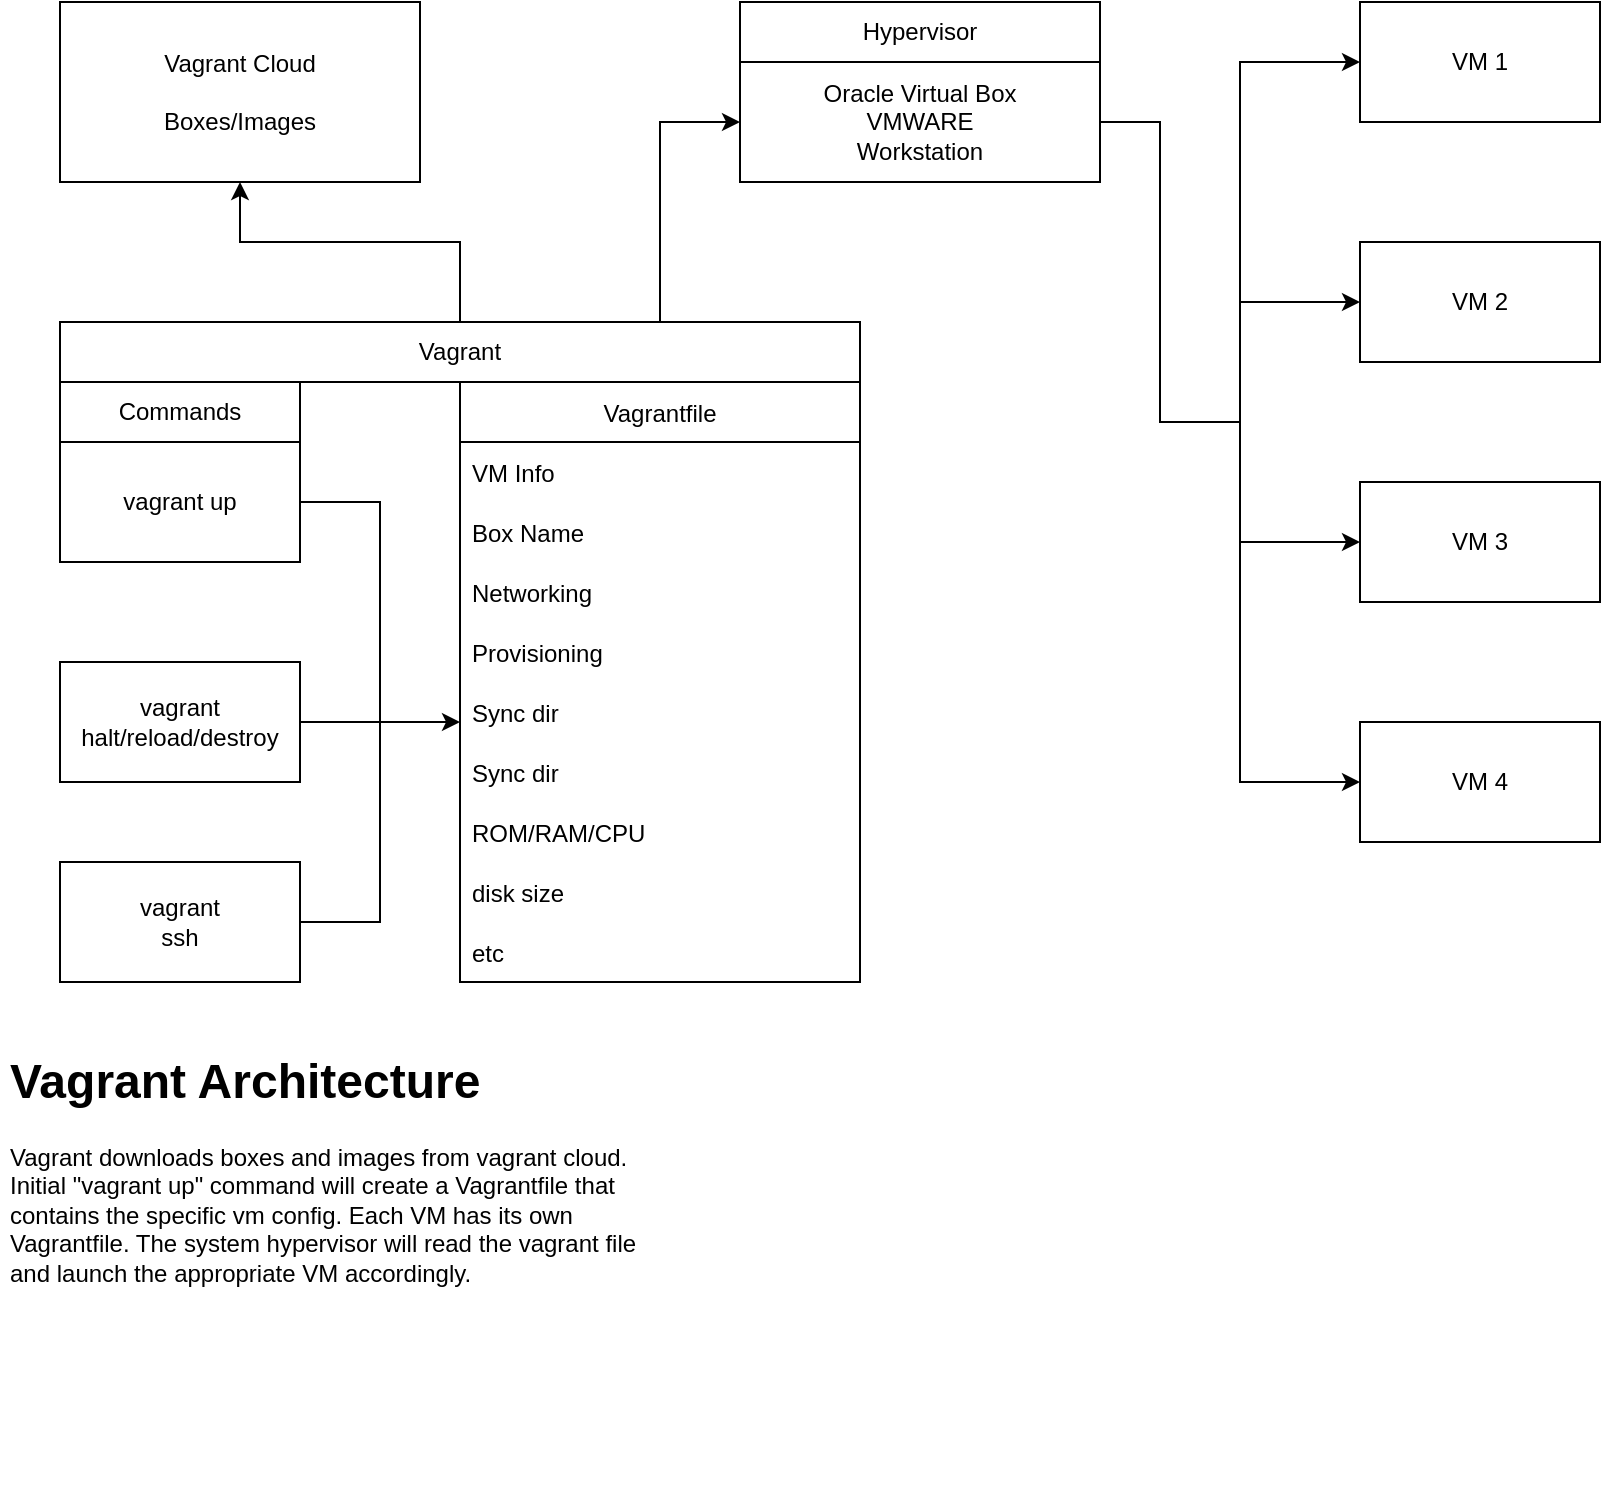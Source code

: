 <mxfile version="20.2.2" type="github">
  <diagram id="lNi8crIG6LIU0fvOqJUk" name="Page-1">
    <mxGraphModel dx="1483" dy="827" grid="1" gridSize="10" guides="1" tooltips="1" connect="1" arrows="1" fold="1" page="1" pageScale="1" pageWidth="850" pageHeight="1100" math="0" shadow="0">
      <root>
        <mxCell id="0" />
        <mxCell id="1" parent="0" />
        <mxCell id="xdOpCrKZMvZhI92nw0Gc-2" value="Vagrant Cloud&lt;br&gt;&lt;br&gt;Boxes/Images" style="rounded=0;whiteSpace=wrap;html=1;" vertex="1" parent="1">
          <mxGeometry x="40" y="40" width="180" height="90" as="geometry" />
        </mxCell>
        <mxCell id="xdOpCrKZMvZhI92nw0Gc-3" value="Vagrant" style="rounded=0;whiteSpace=wrap;html=1;" vertex="1" parent="1">
          <mxGeometry x="40" y="200" width="400" height="30" as="geometry" />
        </mxCell>
        <mxCell id="xdOpCrKZMvZhI92nw0Gc-4" value="vagrant up" style="rounded=0;whiteSpace=wrap;html=1;" vertex="1" parent="1">
          <mxGeometry x="40" y="260" width="120" height="60" as="geometry" />
        </mxCell>
        <mxCell id="xdOpCrKZMvZhI92nw0Gc-5" value="vagrant&lt;br&gt;halt/reload/destroy" style="rounded=0;whiteSpace=wrap;html=1;" vertex="1" parent="1">
          <mxGeometry x="40" y="370" width="120" height="60" as="geometry" />
        </mxCell>
        <mxCell id="xdOpCrKZMvZhI92nw0Gc-6" value="vagrant&lt;br&gt;ssh" style="rounded=0;whiteSpace=wrap;html=1;" vertex="1" parent="1">
          <mxGeometry x="40" y="470" width="120" height="60" as="geometry" />
        </mxCell>
        <mxCell id="xdOpCrKZMvZhI92nw0Gc-7" value="Vagrantfile" style="swimlane;fontStyle=0;childLayout=stackLayout;horizontal=1;startSize=30;horizontalStack=0;resizeParent=1;resizeParentMax=0;resizeLast=0;collapsible=1;marginBottom=0;" vertex="1" parent="1">
          <mxGeometry x="240" y="230" width="200" height="300" as="geometry" />
        </mxCell>
        <mxCell id="xdOpCrKZMvZhI92nw0Gc-8" value="VM Info" style="text;strokeColor=none;fillColor=none;align=left;verticalAlign=middle;spacingLeft=4;spacingRight=4;overflow=hidden;points=[[0,0.5],[1,0.5]];portConstraint=eastwest;rotatable=0;" vertex="1" parent="xdOpCrKZMvZhI92nw0Gc-7">
          <mxGeometry y="30" width="200" height="30" as="geometry" />
        </mxCell>
        <mxCell id="xdOpCrKZMvZhI92nw0Gc-9" value="Box Name" style="text;strokeColor=none;fillColor=none;align=left;verticalAlign=middle;spacingLeft=4;spacingRight=4;overflow=hidden;points=[[0,0.5],[1,0.5]];portConstraint=eastwest;rotatable=0;" vertex="1" parent="xdOpCrKZMvZhI92nw0Gc-7">
          <mxGeometry y="60" width="200" height="30" as="geometry" />
        </mxCell>
        <mxCell id="xdOpCrKZMvZhI92nw0Gc-10" value="Networking" style="text;strokeColor=none;fillColor=none;align=left;verticalAlign=middle;spacingLeft=4;spacingRight=4;overflow=hidden;points=[[0,0.5],[1,0.5]];portConstraint=eastwest;rotatable=0;" vertex="1" parent="xdOpCrKZMvZhI92nw0Gc-7">
          <mxGeometry y="90" width="200" height="30" as="geometry" />
        </mxCell>
        <mxCell id="xdOpCrKZMvZhI92nw0Gc-11" value="Provisioning" style="text;strokeColor=none;fillColor=none;align=left;verticalAlign=middle;spacingLeft=4;spacingRight=4;overflow=hidden;points=[[0,0.5],[1,0.5]];portConstraint=eastwest;rotatable=0;" vertex="1" parent="xdOpCrKZMvZhI92nw0Gc-7">
          <mxGeometry y="120" width="200" height="30" as="geometry" />
        </mxCell>
        <mxCell id="xdOpCrKZMvZhI92nw0Gc-12" value="Sync dir" style="text;strokeColor=none;fillColor=none;align=left;verticalAlign=middle;spacingLeft=4;spacingRight=4;overflow=hidden;points=[[0,0.5],[1,0.5]];portConstraint=eastwest;rotatable=0;" vertex="1" parent="xdOpCrKZMvZhI92nw0Gc-7">
          <mxGeometry y="150" width="200" height="30" as="geometry" />
        </mxCell>
        <mxCell id="xdOpCrKZMvZhI92nw0Gc-40" value="Sync dir" style="text;strokeColor=none;fillColor=none;align=left;verticalAlign=middle;spacingLeft=4;spacingRight=4;overflow=hidden;points=[[0,0.5],[1,0.5]];portConstraint=eastwest;rotatable=0;" vertex="1" parent="xdOpCrKZMvZhI92nw0Gc-7">
          <mxGeometry y="180" width="200" height="30" as="geometry" />
        </mxCell>
        <mxCell id="xdOpCrKZMvZhI92nw0Gc-13" value="ROM/RAM/CPU" style="text;strokeColor=none;fillColor=none;align=left;verticalAlign=middle;spacingLeft=4;spacingRight=4;overflow=hidden;points=[[0,0.5],[1,0.5]];portConstraint=eastwest;rotatable=0;" vertex="1" parent="xdOpCrKZMvZhI92nw0Gc-7">
          <mxGeometry y="210" width="200" height="30" as="geometry" />
        </mxCell>
        <mxCell id="xdOpCrKZMvZhI92nw0Gc-14" value="disk size" style="text;strokeColor=none;fillColor=none;align=left;verticalAlign=middle;spacingLeft=4;spacingRight=4;overflow=hidden;points=[[0,0.5],[1,0.5]];portConstraint=eastwest;rotatable=0;" vertex="1" parent="xdOpCrKZMvZhI92nw0Gc-7">
          <mxGeometry y="240" width="200" height="30" as="geometry" />
        </mxCell>
        <mxCell id="xdOpCrKZMvZhI92nw0Gc-15" value="etc" style="text;strokeColor=none;fillColor=none;align=left;verticalAlign=middle;spacingLeft=4;spacingRight=4;overflow=hidden;points=[[0,0.5],[1,0.5]];portConstraint=eastwest;rotatable=0;" vertex="1" parent="xdOpCrKZMvZhI92nw0Gc-7">
          <mxGeometry y="270" width="200" height="30" as="geometry" />
        </mxCell>
        <mxCell id="xdOpCrKZMvZhI92nw0Gc-20" value="" style="endArrow=none;html=1;rounded=0;entryX=1;entryY=0.5;entryDx=0;entryDy=0;exitX=1;exitY=0.5;exitDx=0;exitDy=0;" edge="1" parent="1" source="xdOpCrKZMvZhI92nw0Gc-6" target="xdOpCrKZMvZhI92nw0Gc-4">
          <mxGeometry width="50" height="50" relative="1" as="geometry">
            <mxPoint x="310" y="290" as="sourcePoint" />
            <mxPoint x="360" y="240" as="targetPoint" />
            <Array as="points">
              <mxPoint x="200" y="500" />
              <mxPoint x="200" y="290" />
            </Array>
          </mxGeometry>
        </mxCell>
        <mxCell id="xdOpCrKZMvZhI92nw0Gc-21" value="" style="endArrow=classic;html=1;rounded=0;exitX=1;exitY=0.5;exitDx=0;exitDy=0;" edge="1" parent="1" source="xdOpCrKZMvZhI92nw0Gc-5">
          <mxGeometry width="50" height="50" relative="1" as="geometry">
            <mxPoint x="310" y="290" as="sourcePoint" />
            <mxPoint x="240" y="400" as="targetPoint" />
          </mxGeometry>
        </mxCell>
        <mxCell id="xdOpCrKZMvZhI92nw0Gc-23" value="VM 1" style="rounded=0;whiteSpace=wrap;html=1;" vertex="1" parent="1">
          <mxGeometry x="690" y="40" width="120" height="60" as="geometry" />
        </mxCell>
        <mxCell id="xdOpCrKZMvZhI92nw0Gc-24" value="VM 2" style="rounded=0;whiteSpace=wrap;html=1;" vertex="1" parent="1">
          <mxGeometry x="690" y="160" width="120" height="60" as="geometry" />
        </mxCell>
        <mxCell id="xdOpCrKZMvZhI92nw0Gc-25" value="VM 3" style="rounded=0;whiteSpace=wrap;html=1;" vertex="1" parent="1">
          <mxGeometry x="690" y="280" width="120" height="60" as="geometry" />
        </mxCell>
        <mxCell id="xdOpCrKZMvZhI92nw0Gc-26" value="VM 4" style="rounded=0;whiteSpace=wrap;html=1;" vertex="1" parent="1">
          <mxGeometry x="690" y="400" width="120" height="60" as="geometry" />
        </mxCell>
        <mxCell id="xdOpCrKZMvZhI92nw0Gc-29" value="" style="endArrow=classic;html=1;rounded=0;entryX=0;entryY=0.5;entryDx=0;entryDy=0;" edge="1" parent="1" target="xdOpCrKZMvZhI92nw0Gc-24">
          <mxGeometry width="50" height="50" relative="1" as="geometry">
            <mxPoint x="630" y="190" as="sourcePoint" />
            <mxPoint x="560" y="230" as="targetPoint" />
          </mxGeometry>
        </mxCell>
        <mxCell id="xdOpCrKZMvZhI92nw0Gc-30" value="" style="endArrow=classic;html=1;rounded=0;entryX=0;entryY=0.5;entryDx=0;entryDy=0;" edge="1" parent="1" target="xdOpCrKZMvZhI92nw0Gc-25">
          <mxGeometry width="50" height="50" relative="1" as="geometry">
            <mxPoint x="630" y="310" as="sourcePoint" />
            <mxPoint x="700" y="230" as="targetPoint" />
          </mxGeometry>
        </mxCell>
        <mxCell id="xdOpCrKZMvZhI92nw0Gc-31" value="" style="endArrow=classic;html=1;rounded=0;entryX=0;entryY=0.5;entryDx=0;entryDy=0;" edge="1" parent="1" target="xdOpCrKZMvZhI92nw0Gc-26">
          <mxGeometry width="50" height="50" relative="1" as="geometry">
            <mxPoint x="630" y="100" as="sourcePoint" />
            <mxPoint x="350" y="260" as="targetPoint" />
            <Array as="points">
              <mxPoint x="630" y="430" />
            </Array>
          </mxGeometry>
        </mxCell>
        <mxCell id="xdOpCrKZMvZhI92nw0Gc-33" value="Hypervisor" style="rounded=0;whiteSpace=wrap;html=1;" vertex="1" parent="1">
          <mxGeometry x="380" y="40" width="180" height="30" as="geometry" />
        </mxCell>
        <mxCell id="xdOpCrKZMvZhI92nw0Gc-34" value="Oracle Virtual Box&lt;br&gt;VMWARE&lt;br&gt;Workstation" style="rounded=0;whiteSpace=wrap;html=1;" vertex="1" parent="1">
          <mxGeometry x="380" y="70" width="180" height="60" as="geometry" />
        </mxCell>
        <mxCell id="xdOpCrKZMvZhI92nw0Gc-36" value="" style="endArrow=classic;html=1;rounded=0;entryX=0;entryY=0.5;entryDx=0;entryDy=0;" edge="1" parent="1" target="xdOpCrKZMvZhI92nw0Gc-23">
          <mxGeometry width="50" height="50" relative="1" as="geometry">
            <mxPoint x="630" y="100" as="sourcePoint" />
            <mxPoint x="360" y="240" as="targetPoint" />
            <Array as="points">
              <mxPoint x="630" y="70" />
            </Array>
          </mxGeometry>
        </mxCell>
        <mxCell id="xdOpCrKZMvZhI92nw0Gc-37" value="" style="endArrow=classic;html=1;rounded=0;entryX=0.5;entryY=1;entryDx=0;entryDy=0;exitX=0.5;exitY=0;exitDx=0;exitDy=0;" edge="1" parent="1" source="xdOpCrKZMvZhI92nw0Gc-3" target="xdOpCrKZMvZhI92nw0Gc-2">
          <mxGeometry width="50" height="50" relative="1" as="geometry">
            <mxPoint x="310" y="290" as="sourcePoint" />
            <mxPoint x="360" y="240" as="targetPoint" />
            <Array as="points">
              <mxPoint x="240" y="160" />
              <mxPoint x="130" y="160" />
            </Array>
          </mxGeometry>
        </mxCell>
        <mxCell id="xdOpCrKZMvZhI92nw0Gc-38" value="" style="endArrow=classic;html=1;rounded=0;entryX=0;entryY=0.5;entryDx=0;entryDy=0;exitX=0.75;exitY=0;exitDx=0;exitDy=0;" edge="1" parent="1" source="xdOpCrKZMvZhI92nw0Gc-3" target="xdOpCrKZMvZhI92nw0Gc-34">
          <mxGeometry width="50" height="50" relative="1" as="geometry">
            <mxPoint x="310" y="290" as="sourcePoint" />
            <mxPoint x="360" y="240" as="targetPoint" />
            <Array as="points">
              <mxPoint x="340" y="100" />
            </Array>
          </mxGeometry>
        </mxCell>
        <mxCell id="xdOpCrKZMvZhI92nw0Gc-39" value="&lt;h1&gt;Vagrant Architecture&lt;/h1&gt;&lt;p&gt;Vagrant downloads boxes and images from vagrant cloud. Initial &quot;vagrant up&quot; command will create a Vagrantfile that contains the specific vm config. Each VM has its own Vagrantfile. The system hypervisor will read the vagrant file and launch the appropriate VM accordingly.&amp;nbsp;&lt;/p&gt;" style="text;html=1;strokeColor=none;fillColor=none;spacing=5;spacingTop=-20;whiteSpace=wrap;overflow=hidden;rounded=0;" vertex="1" parent="1">
          <mxGeometry x="10" y="560" width="330" height="230" as="geometry" />
        </mxCell>
        <mxCell id="xdOpCrKZMvZhI92nw0Gc-41" value="Commands" style="rounded=0;whiteSpace=wrap;html=1;" vertex="1" parent="1">
          <mxGeometry x="40" y="230" width="120" height="30" as="geometry" />
        </mxCell>
        <mxCell id="xdOpCrKZMvZhI92nw0Gc-42" value="" style="endArrow=none;html=1;rounded=0;entryX=1;entryY=0.5;entryDx=0;entryDy=0;" edge="1" parent="1" target="xdOpCrKZMvZhI92nw0Gc-34">
          <mxGeometry width="50" height="50" relative="1" as="geometry">
            <mxPoint x="630" y="250" as="sourcePoint" />
            <mxPoint x="470" y="130" as="targetPoint" />
            <Array as="points">
              <mxPoint x="590" y="250" />
              <mxPoint x="590" y="100" />
            </Array>
          </mxGeometry>
        </mxCell>
      </root>
    </mxGraphModel>
  </diagram>
</mxfile>
